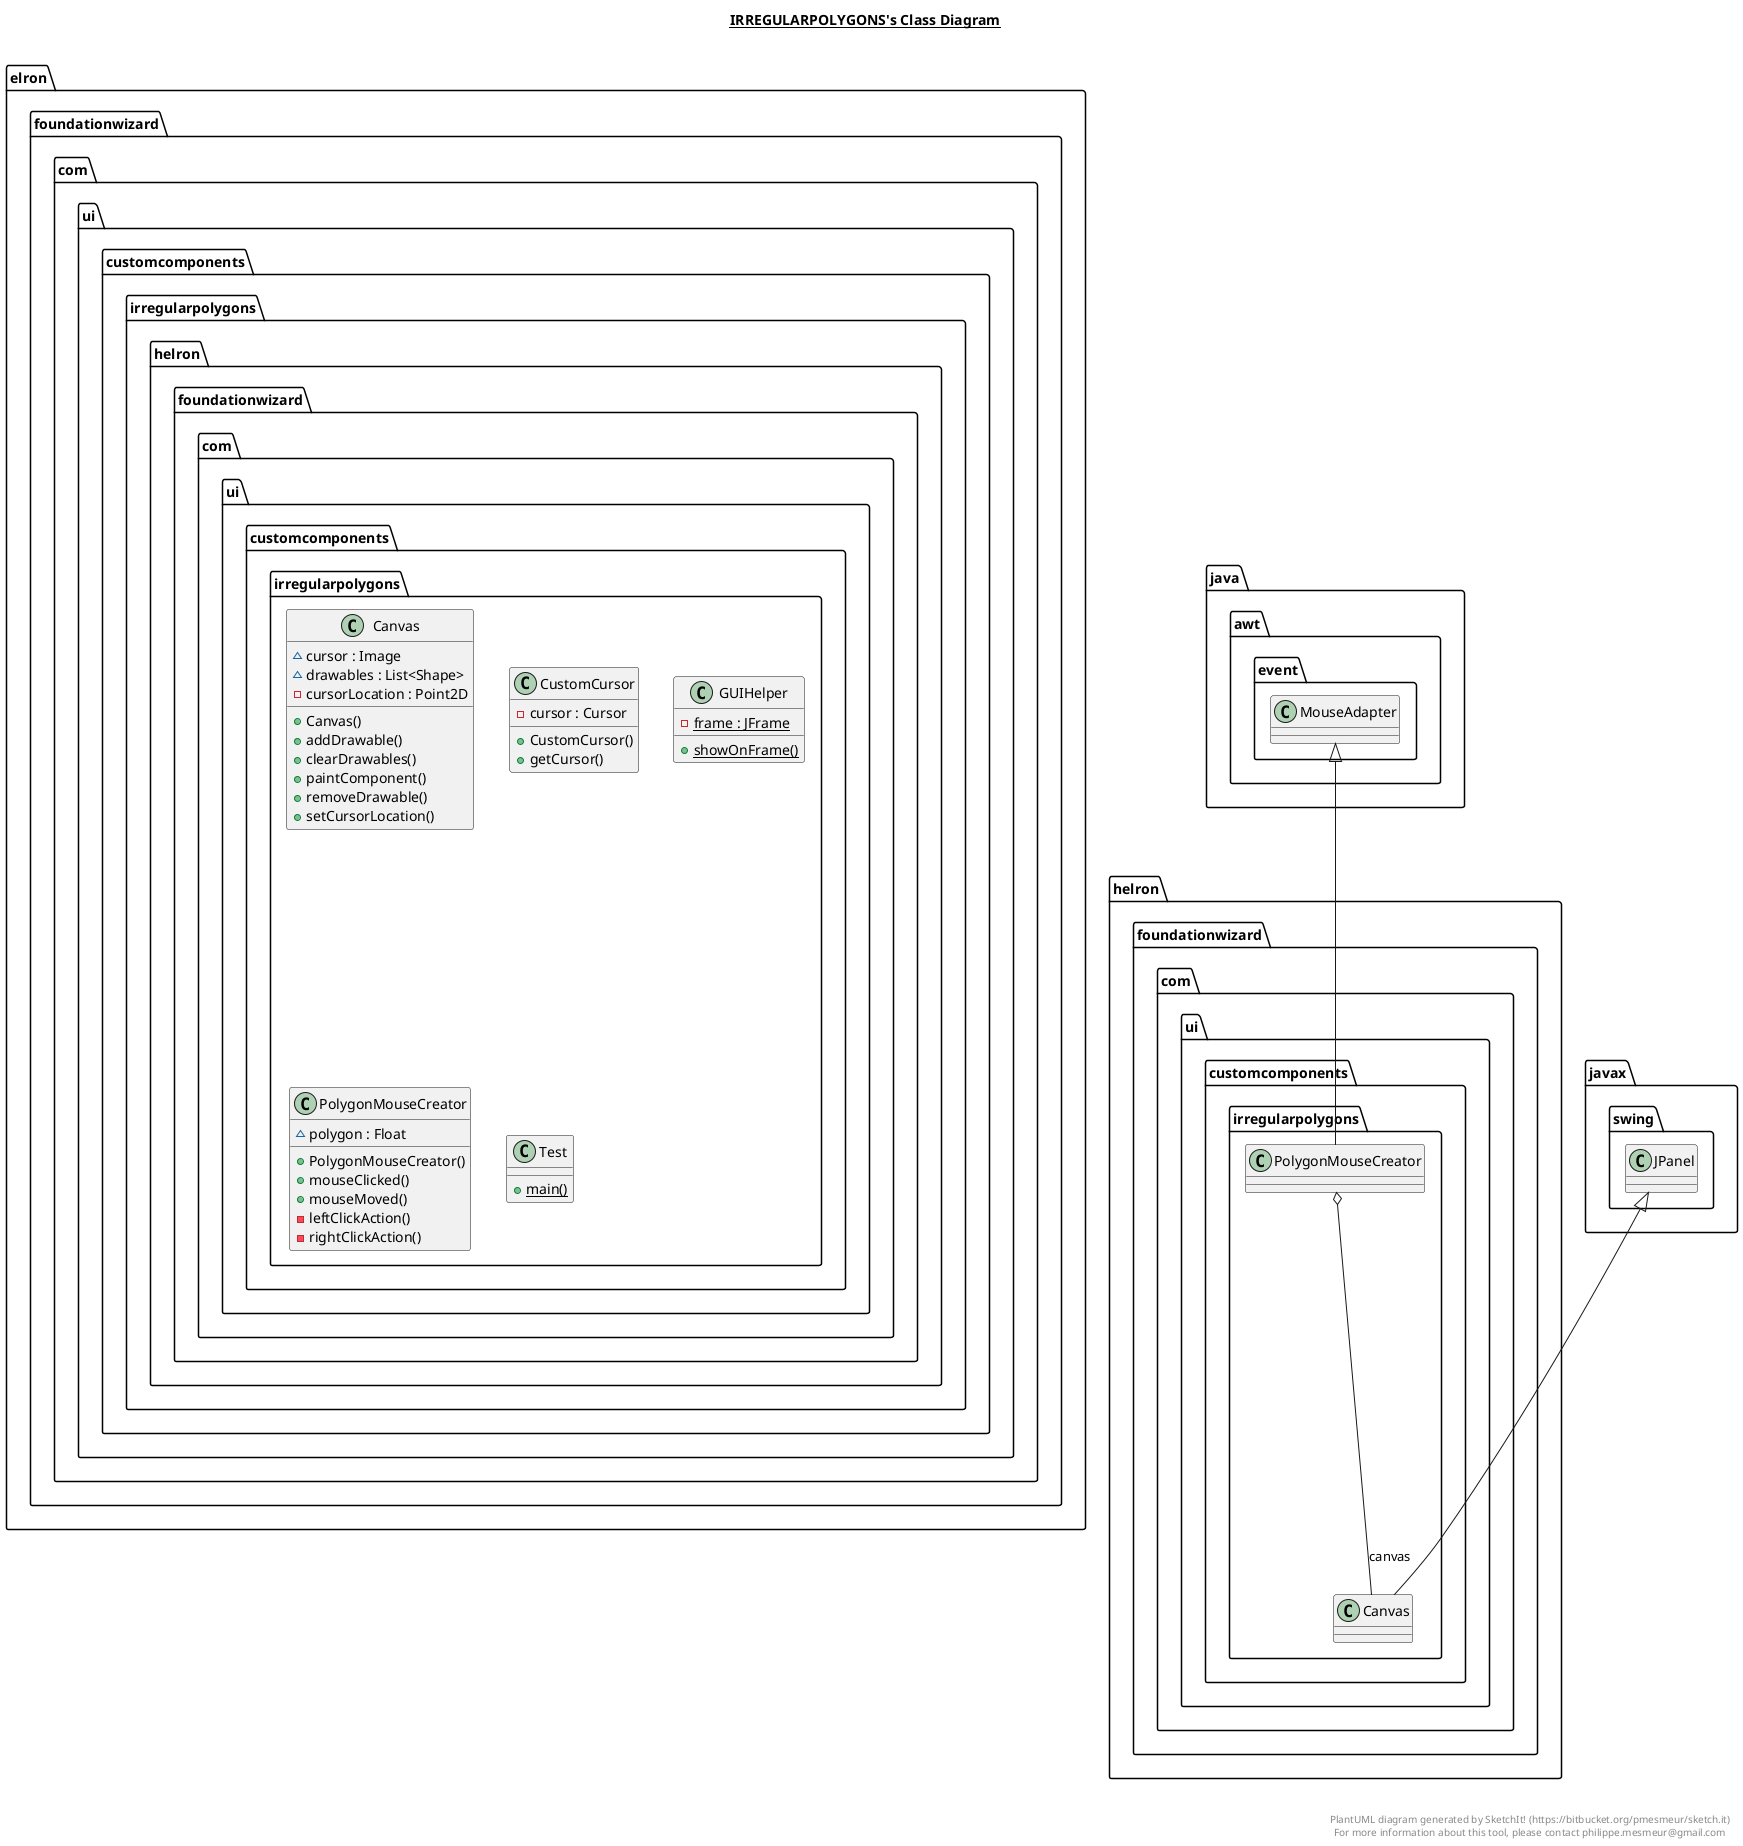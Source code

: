@startuml

title __IRREGULARPOLYGONS's Class Diagram__\n


    namespace elron.foundationwizard.com {
      namespace ui {
        namespace customcomponents {
          namespace irregularpolygons {
            class helron.foundationwizard.com.ui.customcomponents.irregularpolygons.Canvas {
                ~ cursor : Image
                ~ drawables : List<Shape>
                - cursorLocation : Point2D
                + Canvas()
                + addDrawable()
                + clearDrawables()
                + paintComponent()
                + removeDrawable()
                + setCursorLocation()
            }
          }
        }
      }
    }

  


    namespace elron.foundationwizard.com {
      namespace ui {
        namespace customcomponents {
          namespace irregularpolygons {
            class helron.foundationwizard.com.ui.customcomponents.irregularpolygons.CustomCursor {
                - cursor : Cursor
                + CustomCursor()
                + getCursor()
            }
          }
        }
      }
    }

  


    namespace elron.foundationwizard.com {
      namespace ui {
        namespace customcomponents {
          namespace irregularpolygons {
            class helron.foundationwizard.com.ui.customcomponents.irregularpolygons.GUIHelper {
                {static} - frame : JFrame
                {static} + showOnFrame()
            }
          }
        }
      }
    }

  


    namespace elron.foundationwizard.com {
      namespace ui {
        namespace customcomponents {
          namespace irregularpolygons {
            class helron.foundationwizard.com.ui.customcomponents.irregularpolygons.PolygonMouseCreator {
                ~ polygon : Float
                + PolygonMouseCreator()
                + mouseClicked()
                + mouseMoved()
                - leftClickAction()
                - rightClickAction()
            }
          }
        }
      }
    }

  


    namespace elron.foundationwizard.com {
      namespace ui {
        namespace customcomponents {
          namespace irregularpolygons {
            class helron.foundationwizard.com.ui.customcomponents.irregularpolygons.Test {
                {static} + main()
            }
          }
        }
      }
    }

  

  helron.foundationwizard.com.ui.customcomponents.irregularpolygons.Canvas -up-|> javax.swing.JPanel
  helron.foundationwizard.com.ui.customcomponents.irregularpolygons.PolygonMouseCreator -up-|> java.awt.event.MouseAdapter
  helron.foundationwizard.com.ui.customcomponents.irregularpolygons.PolygonMouseCreator o-- helron.foundationwizard.com.ui.customcomponents.irregularpolygons.Canvas : canvas


right footer


PlantUML diagram generated by SketchIt! (https://bitbucket.org/pmesmeur/sketch.it)
For more information about this tool, please contact philippe.mesmeur@gmail.com
endfooter

@enduml
